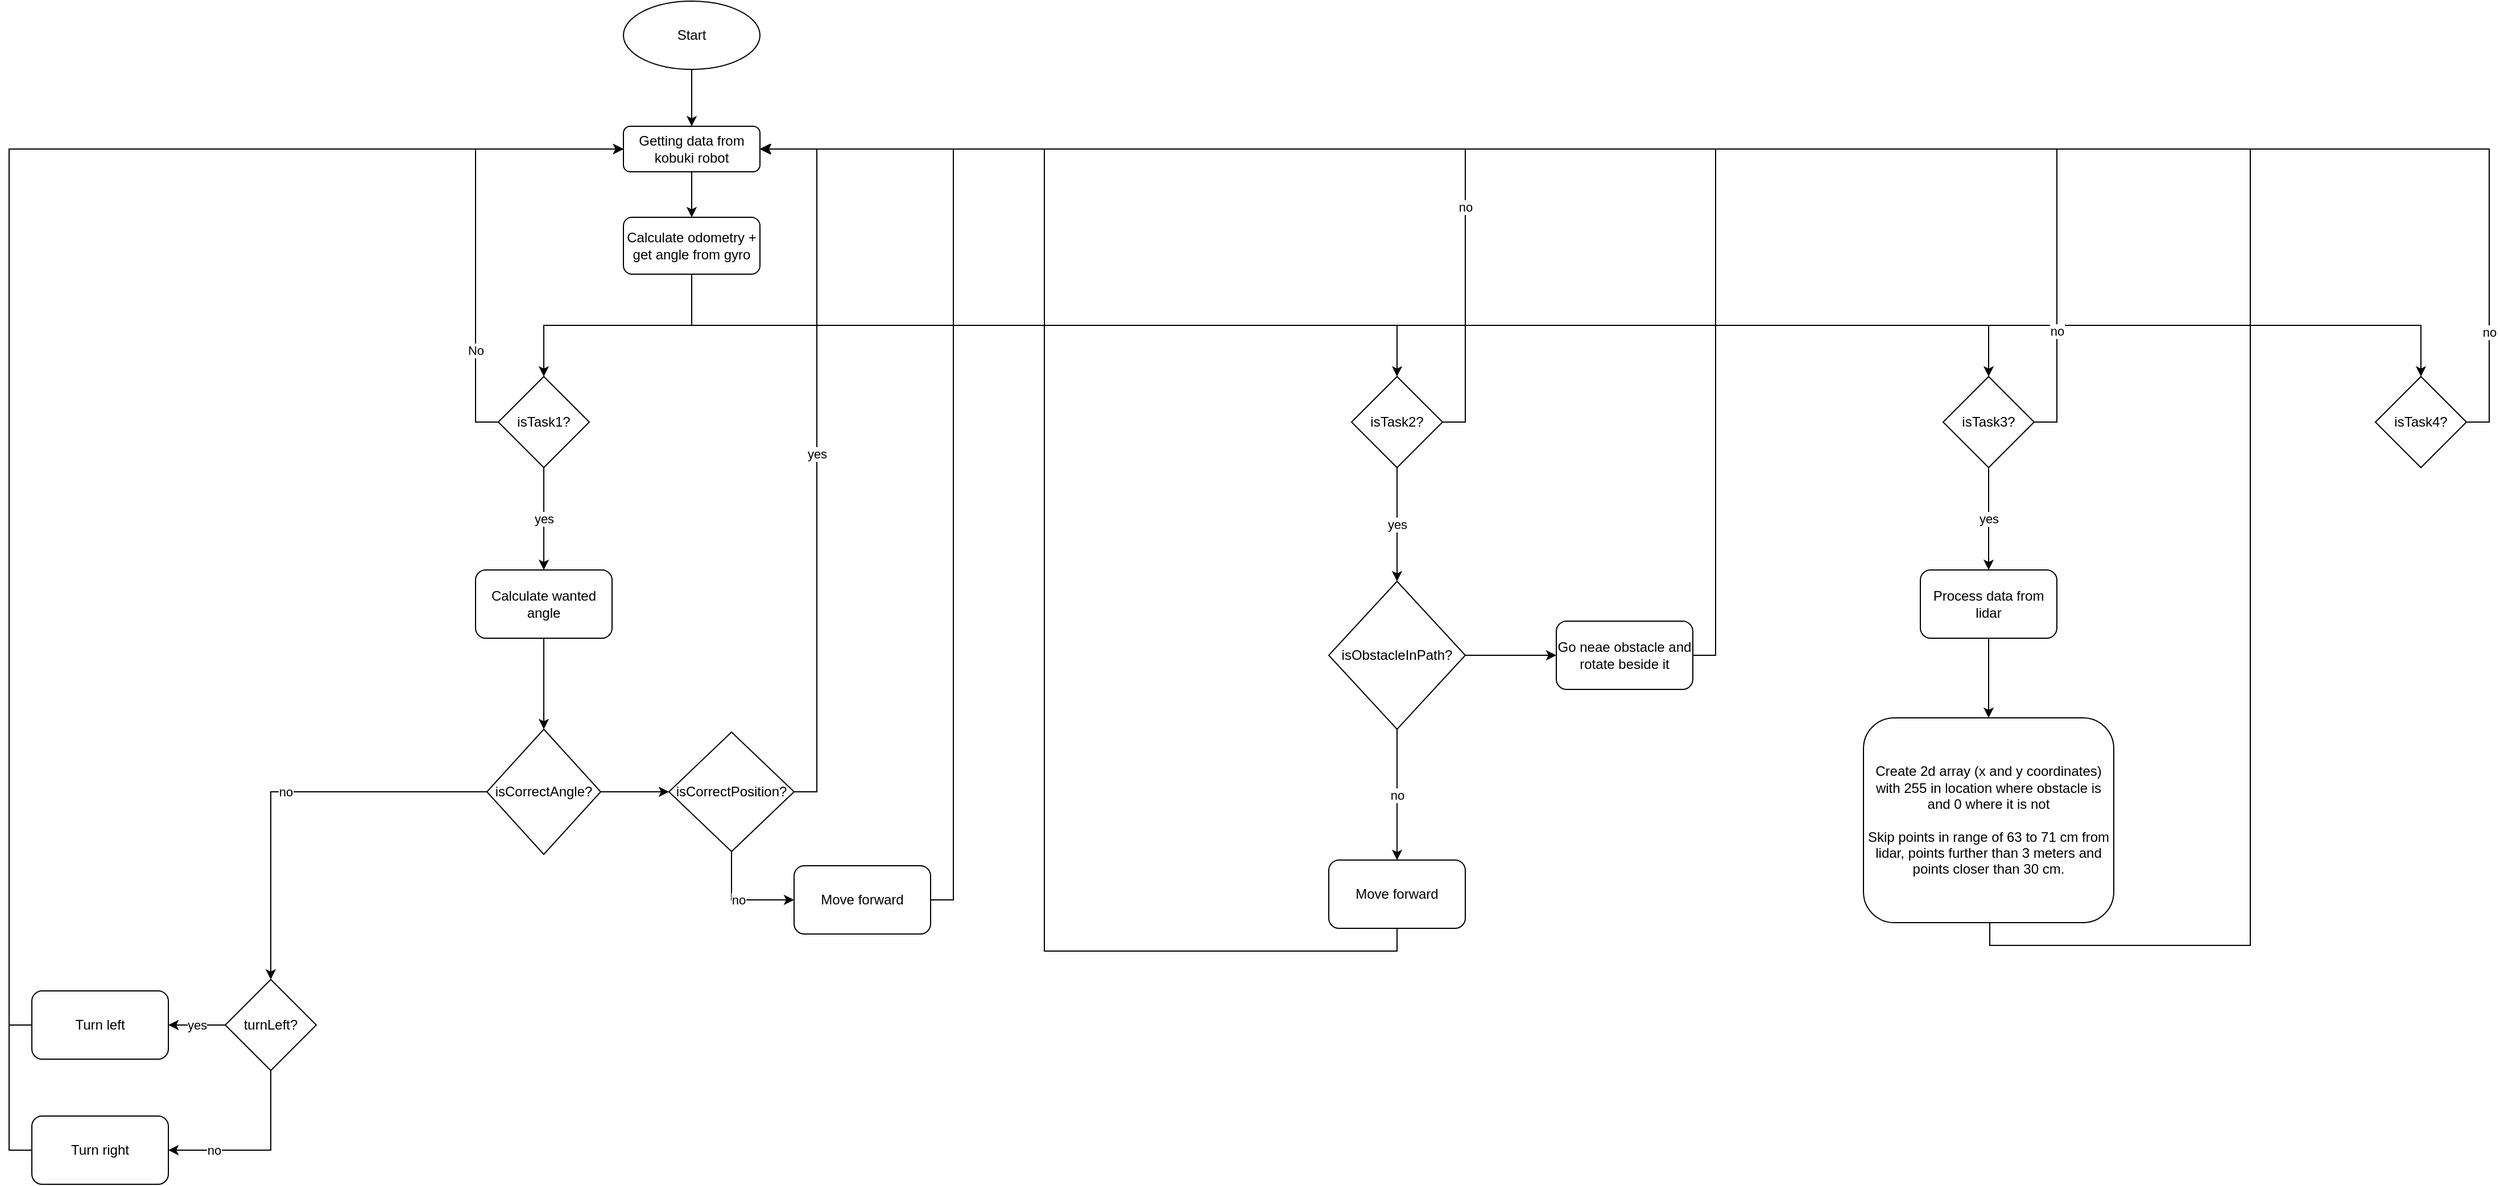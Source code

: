 <mxfile version="21.3.2" type="github">
  <diagram id="C5RBs43oDa-KdzZeNtuy" name="Page-1">
    <mxGraphModel dx="1713" dy="721" grid="1" gridSize="10" guides="1" tooltips="1" connect="1" arrows="1" fold="1" page="0" pageScale="1" pageWidth="827" pageHeight="1169" math="0" shadow="0">
      <root>
        <mxCell id="WIyWlLk6GJQsqaUBKTNV-0" />
        <mxCell id="WIyWlLk6GJQsqaUBKTNV-1" parent="WIyWlLk6GJQsqaUBKTNV-0" />
        <mxCell id="7OGd63CHYntIW-KgOFiM-3" style="edgeStyle=orthogonalEdgeStyle;rounded=0;orthogonalLoop=1;jettySize=auto;html=1;exitX=0.5;exitY=1;exitDx=0;exitDy=0;entryX=0.5;entryY=0;entryDx=0;entryDy=0;" edge="1" parent="WIyWlLk6GJQsqaUBKTNV-1" source="WIyWlLk6GJQsqaUBKTNV-3" target="7OGd63CHYntIW-KgOFiM-0">
          <mxGeometry relative="1" as="geometry" />
        </mxCell>
        <mxCell id="WIyWlLk6GJQsqaUBKTNV-3" value="Getting data from kobuki robot" style="rounded=1;whiteSpace=wrap;html=1;fontSize=12;glass=0;strokeWidth=1;shadow=0;" parent="WIyWlLk6GJQsqaUBKTNV-1" vertex="1">
          <mxGeometry x="440" y="110" width="120" height="40" as="geometry" />
        </mxCell>
        <mxCell id="7OGd63CHYntIW-KgOFiM-48" style="edgeStyle=orthogonalEdgeStyle;rounded=0;orthogonalLoop=1;jettySize=auto;html=1;exitX=0.5;exitY=1;exitDx=0;exitDy=0;entryX=0.5;entryY=0;entryDx=0;entryDy=0;" edge="1" parent="WIyWlLk6GJQsqaUBKTNV-1" source="7OGd63CHYntIW-KgOFiM-0" target="7OGd63CHYntIW-KgOFiM-47">
          <mxGeometry relative="1" as="geometry" />
        </mxCell>
        <mxCell id="7OGd63CHYntIW-KgOFiM-62" style="edgeStyle=orthogonalEdgeStyle;rounded=0;orthogonalLoop=1;jettySize=auto;html=1;exitX=0.5;exitY=1;exitDx=0;exitDy=0;entryX=0.5;entryY=0;entryDx=0;entryDy=0;" edge="1" parent="WIyWlLk6GJQsqaUBKTNV-1" source="7OGd63CHYntIW-KgOFiM-0" target="7OGd63CHYntIW-KgOFiM-61">
          <mxGeometry relative="1" as="geometry" />
        </mxCell>
        <mxCell id="7OGd63CHYntIW-KgOFiM-63" style="edgeStyle=orthogonalEdgeStyle;rounded=0;orthogonalLoop=1;jettySize=auto;html=1;exitX=0.5;exitY=1;exitDx=0;exitDy=0;entryX=0.5;entryY=0;entryDx=0;entryDy=0;" edge="1" parent="WIyWlLk6GJQsqaUBKTNV-1" source="7OGd63CHYntIW-KgOFiM-0" target="7OGd63CHYntIW-KgOFiM-6">
          <mxGeometry relative="1" as="geometry" />
        </mxCell>
        <mxCell id="7OGd63CHYntIW-KgOFiM-72" style="edgeStyle=orthogonalEdgeStyle;rounded=0;orthogonalLoop=1;jettySize=auto;html=1;exitX=0.5;exitY=1;exitDx=0;exitDy=0;entryX=0.5;entryY=0;entryDx=0;entryDy=0;" edge="1" parent="WIyWlLk6GJQsqaUBKTNV-1" source="7OGd63CHYntIW-KgOFiM-0" target="7OGd63CHYntIW-KgOFiM-71">
          <mxGeometry relative="1" as="geometry" />
        </mxCell>
        <mxCell id="7OGd63CHYntIW-KgOFiM-0" value="Calculate odometry + get angle from gyro" style="rounded=1;whiteSpace=wrap;html=1;" vertex="1" parent="WIyWlLk6GJQsqaUBKTNV-1">
          <mxGeometry x="440" y="190" width="120" height="50" as="geometry" />
        </mxCell>
        <mxCell id="7OGd63CHYntIW-KgOFiM-5" style="edgeStyle=orthogonalEdgeStyle;rounded=0;orthogonalLoop=1;jettySize=auto;html=1;exitX=0.5;exitY=1;exitDx=0;exitDy=0;entryX=0.5;entryY=0;entryDx=0;entryDy=0;" edge="1" parent="WIyWlLk6GJQsqaUBKTNV-1" source="7OGd63CHYntIW-KgOFiM-4" target="WIyWlLk6GJQsqaUBKTNV-3">
          <mxGeometry relative="1" as="geometry">
            <mxPoint x="500" y="60" as="sourcePoint" />
          </mxGeometry>
        </mxCell>
        <mxCell id="7OGd63CHYntIW-KgOFiM-4" value="Start" style="ellipse;whiteSpace=wrap;html=1;" vertex="1" parent="WIyWlLk6GJQsqaUBKTNV-1">
          <mxGeometry x="440" width="120" height="60" as="geometry" />
        </mxCell>
        <mxCell id="7OGd63CHYntIW-KgOFiM-10" style="edgeStyle=orthogonalEdgeStyle;rounded=0;orthogonalLoop=1;jettySize=auto;html=1;exitX=0;exitY=0.5;exitDx=0;exitDy=0;entryX=0;entryY=0.5;entryDx=0;entryDy=0;" edge="1" parent="WIyWlLk6GJQsqaUBKTNV-1" source="7OGd63CHYntIW-KgOFiM-6" target="WIyWlLk6GJQsqaUBKTNV-3">
          <mxGeometry relative="1" as="geometry" />
        </mxCell>
        <mxCell id="7OGd63CHYntIW-KgOFiM-11" value="No" style="edgeLabel;html=1;align=center;verticalAlign=middle;resizable=0;points=[];" vertex="1" connectable="0" parent="7OGd63CHYntIW-KgOFiM-10">
          <mxGeometry x="-0.572" relative="1" as="geometry">
            <mxPoint as="offset" />
          </mxGeometry>
        </mxCell>
        <mxCell id="7OGd63CHYntIW-KgOFiM-13" value="yes" style="edgeStyle=orthogonalEdgeStyle;rounded=0;orthogonalLoop=1;jettySize=auto;html=1;" edge="1" parent="WIyWlLk6GJQsqaUBKTNV-1" source="7OGd63CHYntIW-KgOFiM-6" target="7OGd63CHYntIW-KgOFiM-12">
          <mxGeometry relative="1" as="geometry">
            <Array as="points">
              <mxPoint x="370" y="450" />
              <mxPoint x="370" y="450" />
            </Array>
          </mxGeometry>
        </mxCell>
        <mxCell id="7OGd63CHYntIW-KgOFiM-6" value="isTask1?" style="rhombus;whiteSpace=wrap;html=1;" vertex="1" parent="WIyWlLk6GJQsqaUBKTNV-1">
          <mxGeometry x="330" y="330" width="80" height="80" as="geometry" />
        </mxCell>
        <mxCell id="7OGd63CHYntIW-KgOFiM-17" style="edgeStyle=orthogonalEdgeStyle;rounded=0;orthogonalLoop=1;jettySize=auto;html=1;exitX=0.5;exitY=1;exitDx=0;exitDy=0;entryX=0.5;entryY=0;entryDx=0;entryDy=0;" edge="1" parent="WIyWlLk6GJQsqaUBKTNV-1" source="7OGd63CHYntIW-KgOFiM-12" target="7OGd63CHYntIW-KgOFiM-16">
          <mxGeometry relative="1" as="geometry" />
        </mxCell>
        <mxCell id="7OGd63CHYntIW-KgOFiM-12" value="Calculate wanted angle" style="rounded=1;whiteSpace=wrap;html=1;" vertex="1" parent="WIyWlLk6GJQsqaUBKTNV-1">
          <mxGeometry x="310" y="500" width="120" height="60" as="geometry" />
        </mxCell>
        <mxCell id="7OGd63CHYntIW-KgOFiM-19" value="no" style="edgeStyle=orthogonalEdgeStyle;rounded=0;orthogonalLoop=1;jettySize=auto;html=1;" edge="1" parent="WIyWlLk6GJQsqaUBKTNV-1" source="7OGd63CHYntIW-KgOFiM-16" target="7OGd63CHYntIW-KgOFiM-20">
          <mxGeometry relative="1" as="geometry">
            <mxPoint x="130" y="820" as="targetPoint" />
          </mxGeometry>
        </mxCell>
        <mxCell id="7OGd63CHYntIW-KgOFiM-37" style="edgeStyle=orthogonalEdgeStyle;rounded=0;orthogonalLoop=1;jettySize=auto;html=1;exitX=1;exitY=0.5;exitDx=0;exitDy=0;entryX=0;entryY=0.5;entryDx=0;entryDy=0;" edge="1" parent="WIyWlLk6GJQsqaUBKTNV-1" source="7OGd63CHYntIW-KgOFiM-16" target="7OGd63CHYntIW-KgOFiM-36">
          <mxGeometry relative="1" as="geometry" />
        </mxCell>
        <mxCell id="7OGd63CHYntIW-KgOFiM-16" value="isCorrectAngle?" style="rhombus;whiteSpace=wrap;html=1;" vertex="1" parent="WIyWlLk6GJQsqaUBKTNV-1">
          <mxGeometry x="320" y="640" width="100" height="110" as="geometry" />
        </mxCell>
        <mxCell id="7OGd63CHYntIW-KgOFiM-32" value="no" style="edgeStyle=orthogonalEdgeStyle;rounded=0;orthogonalLoop=1;jettySize=auto;html=1;exitX=0.5;exitY=1;exitDx=0;exitDy=0;entryX=0;entryY=0.5;entryDx=0;entryDy=0;" edge="1" parent="WIyWlLk6GJQsqaUBKTNV-1" source="7OGd63CHYntIW-KgOFiM-20" target="7OGd63CHYntIW-KgOFiM-27">
          <mxGeometry x="0.5" relative="1" as="geometry">
            <mxPoint as="offset" />
          </mxGeometry>
        </mxCell>
        <mxCell id="7OGd63CHYntIW-KgOFiM-41" value="yes" style="edgeStyle=orthogonalEdgeStyle;rounded=0;orthogonalLoop=1;jettySize=auto;html=1;exitX=0;exitY=0.5;exitDx=0;exitDy=0;entryX=1;entryY=0.5;entryDx=0;entryDy=0;" edge="1" parent="WIyWlLk6GJQsqaUBKTNV-1" source="7OGd63CHYntIW-KgOFiM-20" target="7OGd63CHYntIW-KgOFiM-28">
          <mxGeometry relative="1" as="geometry" />
        </mxCell>
        <mxCell id="7OGd63CHYntIW-KgOFiM-20" value="turnLeft?" style="rhombus;whiteSpace=wrap;html=1;" vertex="1" parent="WIyWlLk6GJQsqaUBKTNV-1">
          <mxGeometry x="90" y="860" width="80" height="80" as="geometry" />
        </mxCell>
        <mxCell id="7OGd63CHYntIW-KgOFiM-43" style="edgeStyle=orthogonalEdgeStyle;rounded=0;orthogonalLoop=1;jettySize=auto;html=1;exitX=1;exitY=0.5;exitDx=0;exitDy=0;entryX=0;entryY=0.5;entryDx=0;entryDy=0;" edge="1" parent="WIyWlLk6GJQsqaUBKTNV-1" source="7OGd63CHYntIW-KgOFiM-27" target="WIyWlLk6GJQsqaUBKTNV-3">
          <mxGeometry relative="1" as="geometry">
            <mxPoint x="60" y="510" as="targetPoint" />
          </mxGeometry>
        </mxCell>
        <mxCell id="7OGd63CHYntIW-KgOFiM-27" value="Turn right" style="rounded=1;whiteSpace=wrap;html=1;direction=west;" vertex="1" parent="WIyWlLk6GJQsqaUBKTNV-1">
          <mxGeometry x="-80" y="980" width="120" height="60" as="geometry" />
        </mxCell>
        <mxCell id="7OGd63CHYntIW-KgOFiM-42" style="edgeStyle=orthogonalEdgeStyle;rounded=0;orthogonalLoop=1;jettySize=auto;html=1;exitX=0;exitY=0.5;exitDx=0;exitDy=0;entryX=0;entryY=0.5;entryDx=0;entryDy=0;" edge="1" parent="WIyWlLk6GJQsqaUBKTNV-1" source="7OGd63CHYntIW-KgOFiM-28" target="WIyWlLk6GJQsqaUBKTNV-3">
          <mxGeometry relative="1" as="geometry">
            <mxPoint x="120" y="100" as="targetPoint" />
          </mxGeometry>
        </mxCell>
        <mxCell id="7OGd63CHYntIW-KgOFiM-28" value="Turn left" style="rounded=1;whiteSpace=wrap;html=1;" vertex="1" parent="WIyWlLk6GJQsqaUBKTNV-1">
          <mxGeometry x="-80" y="870" width="120" height="60" as="geometry" />
        </mxCell>
        <mxCell id="7OGd63CHYntIW-KgOFiM-44" value="yes" style="edgeStyle=orthogonalEdgeStyle;rounded=0;orthogonalLoop=1;jettySize=auto;html=1;exitX=1;exitY=0.5;exitDx=0;exitDy=0;entryX=1;entryY=0.5;entryDx=0;entryDy=0;" edge="1" parent="WIyWlLk6GJQsqaUBKTNV-1" source="7OGd63CHYntIW-KgOFiM-36" target="WIyWlLk6GJQsqaUBKTNV-3">
          <mxGeometry relative="1" as="geometry" />
        </mxCell>
        <mxCell id="7OGd63CHYntIW-KgOFiM-45" value="no" style="edgeStyle=orthogonalEdgeStyle;rounded=0;orthogonalLoop=1;jettySize=auto;html=1;exitX=0.5;exitY=1;exitDx=0;exitDy=0;entryX=0;entryY=0.5;entryDx=0;entryDy=0;" edge="1" parent="WIyWlLk6GJQsqaUBKTNV-1" source="7OGd63CHYntIW-KgOFiM-36" target="7OGd63CHYntIW-KgOFiM-39">
          <mxGeometry relative="1" as="geometry" />
        </mxCell>
        <mxCell id="7OGd63CHYntIW-KgOFiM-36" value="isCorrectPosition?" style="rhombus;whiteSpace=wrap;html=1;" vertex="1" parent="WIyWlLk6GJQsqaUBKTNV-1">
          <mxGeometry x="480" y="642.5" width="110" height="105" as="geometry" />
        </mxCell>
        <mxCell id="7OGd63CHYntIW-KgOFiM-46" style="edgeStyle=orthogonalEdgeStyle;rounded=0;orthogonalLoop=1;jettySize=auto;html=1;exitX=1;exitY=0.5;exitDx=0;exitDy=0;entryX=1;entryY=0.5;entryDx=0;entryDy=0;" edge="1" parent="WIyWlLk6GJQsqaUBKTNV-1" source="7OGd63CHYntIW-KgOFiM-39" target="WIyWlLk6GJQsqaUBKTNV-3">
          <mxGeometry relative="1" as="geometry">
            <mxPoint x="730" y="190" as="targetPoint" />
          </mxGeometry>
        </mxCell>
        <mxCell id="7OGd63CHYntIW-KgOFiM-39" value="Move forward" style="rounded=1;whiteSpace=wrap;html=1;direction=east;" vertex="1" parent="WIyWlLk6GJQsqaUBKTNV-1">
          <mxGeometry x="589.996" y="760" width="120" height="60" as="geometry" />
        </mxCell>
        <mxCell id="7OGd63CHYntIW-KgOFiM-50" value="yes" style="edgeStyle=orthogonalEdgeStyle;rounded=0;orthogonalLoop=1;jettySize=auto;html=1;" edge="1" parent="WIyWlLk6GJQsqaUBKTNV-1" source="7OGd63CHYntIW-KgOFiM-47" target="7OGd63CHYntIW-KgOFiM-51">
          <mxGeometry relative="1" as="geometry">
            <mxPoint x="1120" y="500" as="targetPoint" />
          </mxGeometry>
        </mxCell>
        <mxCell id="7OGd63CHYntIW-KgOFiM-52" value="no" style="edgeStyle=orthogonalEdgeStyle;rounded=0;orthogonalLoop=1;jettySize=auto;html=1;exitX=1;exitY=0.5;exitDx=0;exitDy=0;entryX=1;entryY=0.5;entryDx=0;entryDy=0;" edge="1" parent="WIyWlLk6GJQsqaUBKTNV-1" source="7OGd63CHYntIW-KgOFiM-47" target="WIyWlLk6GJQsqaUBKTNV-3">
          <mxGeometry x="-0.525" relative="1" as="geometry">
            <mxPoint x="840" y="180" as="targetPoint" />
            <mxPoint as="offset" />
          </mxGeometry>
        </mxCell>
        <mxCell id="7OGd63CHYntIW-KgOFiM-47" value="isTask2?" style="rhombus;whiteSpace=wrap;html=1;" vertex="1" parent="WIyWlLk6GJQsqaUBKTNV-1">
          <mxGeometry x="1080" y="330" width="80" height="80" as="geometry" />
        </mxCell>
        <mxCell id="7OGd63CHYntIW-KgOFiM-54" value="no" style="edgeStyle=orthogonalEdgeStyle;rounded=0;orthogonalLoop=1;jettySize=auto;html=1;" edge="1" parent="WIyWlLk6GJQsqaUBKTNV-1" source="7OGd63CHYntIW-KgOFiM-51" target="7OGd63CHYntIW-KgOFiM-53">
          <mxGeometry relative="1" as="geometry" />
        </mxCell>
        <mxCell id="7OGd63CHYntIW-KgOFiM-59" value="" style="edgeStyle=orthogonalEdgeStyle;rounded=0;orthogonalLoop=1;jettySize=auto;html=1;" edge="1" parent="WIyWlLk6GJQsqaUBKTNV-1" source="7OGd63CHYntIW-KgOFiM-51" target="7OGd63CHYntIW-KgOFiM-58">
          <mxGeometry relative="1" as="geometry" />
        </mxCell>
        <mxCell id="7OGd63CHYntIW-KgOFiM-51" value="isObstacleInPath?" style="rhombus;whiteSpace=wrap;html=1;" vertex="1" parent="WIyWlLk6GJQsqaUBKTNV-1">
          <mxGeometry x="1060" y="510" width="120" height="130" as="geometry" />
        </mxCell>
        <mxCell id="7OGd63CHYntIW-KgOFiM-55" style="edgeStyle=orthogonalEdgeStyle;rounded=0;orthogonalLoop=1;jettySize=auto;html=1;exitX=0.5;exitY=1;exitDx=0;exitDy=0;entryX=1;entryY=0.5;entryDx=0;entryDy=0;" edge="1" parent="WIyWlLk6GJQsqaUBKTNV-1" source="7OGd63CHYntIW-KgOFiM-53" target="WIyWlLk6GJQsqaUBKTNV-3">
          <mxGeometry relative="1" as="geometry">
            <mxPoint x="850" y="460" as="targetPoint" />
          </mxGeometry>
        </mxCell>
        <mxCell id="7OGd63CHYntIW-KgOFiM-53" value="Move forward" style="rounded=1;whiteSpace=wrap;html=1;" vertex="1" parent="WIyWlLk6GJQsqaUBKTNV-1">
          <mxGeometry x="1060" y="755" width="120" height="60" as="geometry" />
        </mxCell>
        <mxCell id="7OGd63CHYntIW-KgOFiM-60" style="edgeStyle=orthogonalEdgeStyle;rounded=0;orthogonalLoop=1;jettySize=auto;html=1;exitX=1;exitY=0.5;exitDx=0;exitDy=0;entryX=1;entryY=0.5;entryDx=0;entryDy=0;" edge="1" parent="WIyWlLk6GJQsqaUBKTNV-1" source="7OGd63CHYntIW-KgOFiM-58" target="WIyWlLk6GJQsqaUBKTNV-3">
          <mxGeometry relative="1" as="geometry">
            <mxPoint x="1400" y="170" as="targetPoint" />
          </mxGeometry>
        </mxCell>
        <mxCell id="7OGd63CHYntIW-KgOFiM-58" value="Go neae obstacle and rotate beside it" style="rounded=1;whiteSpace=wrap;html=1;" vertex="1" parent="WIyWlLk6GJQsqaUBKTNV-1">
          <mxGeometry x="1260" y="545" width="120" height="60" as="geometry" />
        </mxCell>
        <mxCell id="7OGd63CHYntIW-KgOFiM-65" value="yes" style="edgeStyle=orthogonalEdgeStyle;rounded=0;orthogonalLoop=1;jettySize=auto;html=1;" edge="1" parent="WIyWlLk6GJQsqaUBKTNV-1" source="7OGd63CHYntIW-KgOFiM-61" target="7OGd63CHYntIW-KgOFiM-64">
          <mxGeometry relative="1" as="geometry" />
        </mxCell>
        <mxCell id="7OGd63CHYntIW-KgOFiM-66" value="no" style="edgeStyle=orthogonalEdgeStyle;rounded=0;orthogonalLoop=1;jettySize=auto;html=1;exitX=1;exitY=0.5;exitDx=0;exitDy=0;entryX=1;entryY=0.5;entryDx=0;entryDy=0;" edge="1" parent="WIyWlLk6GJQsqaUBKTNV-1" source="7OGd63CHYntIW-KgOFiM-61" target="WIyWlLk6GJQsqaUBKTNV-3">
          <mxGeometry x="-0.857" relative="1" as="geometry">
            <mxPoint x="1730" y="180" as="targetPoint" />
            <mxPoint as="offset" />
          </mxGeometry>
        </mxCell>
        <mxCell id="7OGd63CHYntIW-KgOFiM-61" value="isTask3?" style="rhombus;whiteSpace=wrap;html=1;" vertex="1" parent="WIyWlLk6GJQsqaUBKTNV-1">
          <mxGeometry x="1600" y="330" width="80" height="80" as="geometry" />
        </mxCell>
        <mxCell id="7OGd63CHYntIW-KgOFiM-68" value="" style="edgeStyle=orthogonalEdgeStyle;rounded=0;orthogonalLoop=1;jettySize=auto;html=1;" edge="1" parent="WIyWlLk6GJQsqaUBKTNV-1" source="7OGd63CHYntIW-KgOFiM-64" target="7OGd63CHYntIW-KgOFiM-67">
          <mxGeometry relative="1" as="geometry" />
        </mxCell>
        <mxCell id="7OGd63CHYntIW-KgOFiM-64" value="Process data from lidar" style="rounded=1;whiteSpace=wrap;html=1;" vertex="1" parent="WIyWlLk6GJQsqaUBKTNV-1">
          <mxGeometry x="1580" y="500" width="120" height="60" as="geometry" />
        </mxCell>
        <mxCell id="7OGd63CHYntIW-KgOFiM-70" style="edgeStyle=orthogonalEdgeStyle;rounded=0;orthogonalLoop=1;jettySize=auto;html=1;exitX=0.5;exitY=1;exitDx=0;exitDy=0;entryX=1;entryY=0.5;entryDx=0;entryDy=0;" edge="1" parent="WIyWlLk6GJQsqaUBKTNV-1">
          <mxGeometry relative="1" as="geometry">
            <mxPoint x="561" y="130" as="targetPoint" />
            <mxPoint x="1641" y="810" as="sourcePoint" />
            <Array as="points">
              <mxPoint x="1641" y="830" />
              <mxPoint x="1870" y="830" />
              <mxPoint x="1870" y="130" />
            </Array>
          </mxGeometry>
        </mxCell>
        <mxCell id="7OGd63CHYntIW-KgOFiM-67" value="Create 2d array (x and y coordinates) with 255 in location where obstacle is and 0 where it is not&lt;br&gt;&lt;br&gt;Skip points in range of 63 to 71 cm from lidar, points further than 3 meters and points closer than 30 cm." style="rounded=1;whiteSpace=wrap;html=1;" vertex="1" parent="WIyWlLk6GJQsqaUBKTNV-1">
          <mxGeometry x="1530" y="630" width="220" height="180" as="geometry" />
        </mxCell>
        <mxCell id="7OGd63CHYntIW-KgOFiM-73" value="no" style="edgeStyle=orthogonalEdgeStyle;rounded=0;orthogonalLoop=1;jettySize=auto;html=1;exitX=1;exitY=0.5;exitDx=0;exitDy=0;entryX=1;entryY=0.5;entryDx=0;entryDy=0;" edge="1" parent="WIyWlLk6GJQsqaUBKTNV-1" source="7OGd63CHYntIW-KgOFiM-71" target="WIyWlLk6GJQsqaUBKTNV-3">
          <mxGeometry x="-0.888" relative="1" as="geometry">
            <mxPoint x="1290" y="10" as="targetPoint" />
            <Array as="points">
              <mxPoint x="2080" y="370" />
              <mxPoint x="2080" y="130" />
            </Array>
            <mxPoint as="offset" />
          </mxGeometry>
        </mxCell>
        <mxCell id="7OGd63CHYntIW-KgOFiM-71" value="isTask4?" style="rhombus;whiteSpace=wrap;html=1;" vertex="1" parent="WIyWlLk6GJQsqaUBKTNV-1">
          <mxGeometry x="1980" y="330" width="80" height="80" as="geometry" />
        </mxCell>
      </root>
    </mxGraphModel>
  </diagram>
</mxfile>
